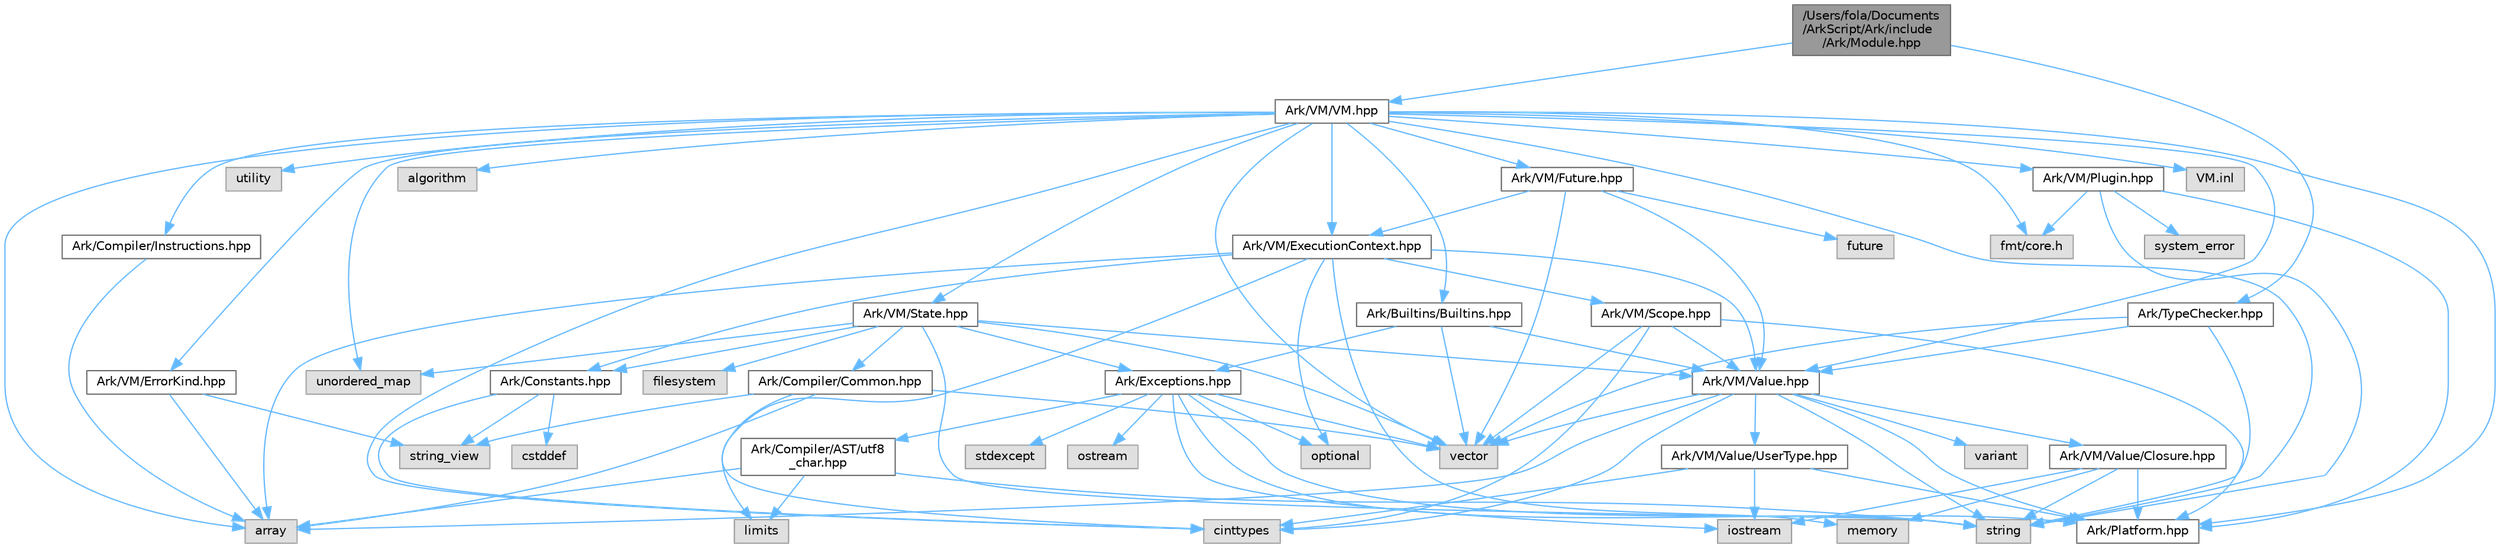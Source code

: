 digraph "/Users/fola/Documents/ArkScript/Ark/include/Ark/Module.hpp"
{
 // INTERACTIVE_SVG=YES
 // LATEX_PDF_SIZE
  bgcolor="transparent";
  edge [fontname=Helvetica,fontsize=10,labelfontname=Helvetica,labelfontsize=10];
  node [fontname=Helvetica,fontsize=10,shape=box,height=0.2,width=0.4];
  Node1 [id="Node000001",label="/Users/fola/Documents\l/ArkScript/Ark/include\l/Ark/Module.hpp",height=0.2,width=0.4,color="gray40", fillcolor="grey60", style="filled", fontcolor="black",tooltip=" "];
  Node1 -> Node2 [id="edge1_Node000001_Node000002",color="steelblue1",style="solid",tooltip=" "];
  Node2 [id="Node000002",label="Ark/VM/VM.hpp",height=0.2,width=0.4,color="grey40", fillcolor="white", style="filled",URL="$d1/d91/VM_8hpp.html",tooltip="The ArkScript virtual machine."];
  Node2 -> Node3 [id="edge2_Node000002_Node000003",color="steelblue1",style="solid",tooltip=" "];
  Node3 [id="Node000003",label="array",height=0.2,width=0.4,color="grey60", fillcolor="#E0E0E0", style="filled",tooltip=" "];
  Node2 -> Node4 [id="edge3_Node000002_Node000004",color="steelblue1",style="solid",tooltip=" "];
  Node4 [id="Node000004",label="vector",height=0.2,width=0.4,color="grey60", fillcolor="#E0E0E0", style="filled",tooltip=" "];
  Node2 -> Node5 [id="edge4_Node000002_Node000005",color="steelblue1",style="solid",tooltip=" "];
  Node5 [id="Node000005",label="string",height=0.2,width=0.4,color="grey60", fillcolor="#E0E0E0", style="filled",tooltip=" "];
  Node2 -> Node6 [id="edge5_Node000002_Node000006",color="steelblue1",style="solid",tooltip=" "];
  Node6 [id="Node000006",label="utility",height=0.2,width=0.4,color="grey60", fillcolor="#E0E0E0", style="filled",tooltip=" "];
  Node2 -> Node7 [id="edge6_Node000002_Node000007",color="steelblue1",style="solid",tooltip=" "];
  Node7 [id="Node000007",label="cinttypes",height=0.2,width=0.4,color="grey60", fillcolor="#E0E0E0", style="filled",tooltip=" "];
  Node2 -> Node8 [id="edge7_Node000002_Node000008",color="steelblue1",style="solid",tooltip=" "];
  Node8 [id="Node000008",label="unordered_map",height=0.2,width=0.4,color="grey60", fillcolor="#E0E0E0", style="filled",tooltip=" "];
  Node2 -> Node9 [id="edge8_Node000002_Node000009",color="steelblue1",style="solid",tooltip=" "];
  Node9 [id="Node000009",label="algorithm",height=0.2,width=0.4,color="grey60", fillcolor="#E0E0E0", style="filled",tooltip=" "];
  Node2 -> Node10 [id="edge9_Node000002_Node000010",color="steelblue1",style="solid",tooltip=" "];
  Node10 [id="Node000010",label="fmt/core.h",height=0.2,width=0.4,color="grey60", fillcolor="#E0E0E0", style="filled",tooltip=" "];
  Node2 -> Node11 [id="edge10_Node000002_Node000011",color="steelblue1",style="solid",tooltip=" "];
  Node11 [id="Node000011",label="Ark/Compiler/Instructions.hpp",height=0.2,width=0.4,color="grey40", fillcolor="white", style="filled",URL="$d8/daa/Instructions_8hpp.html",tooltip="The different instructions used by the compiler and virtual machine."];
  Node11 -> Node3 [id="edge11_Node000011_Node000003",color="steelblue1",style="solid",tooltip=" "];
  Node2 -> Node12 [id="edge12_Node000002_Node000012",color="steelblue1",style="solid",tooltip=" "];
  Node12 [id="Node000012",label="Ark/VM/Value.hpp",height=0.2,width=0.4,color="grey40", fillcolor="white", style="filled",URL="$de/dfd/Value_8hpp.html",tooltip=" "];
  Node12 -> Node4 [id="edge13_Node000012_Node000004",color="steelblue1",style="solid",tooltip=" "];
  Node12 -> Node13 [id="edge14_Node000012_Node000013",color="steelblue1",style="solid",tooltip=" "];
  Node13 [id="Node000013",label="variant",height=0.2,width=0.4,color="grey60", fillcolor="#E0E0E0", style="filled",tooltip=" "];
  Node12 -> Node5 [id="edge15_Node000012_Node000005",color="steelblue1",style="solid",tooltip=" "];
  Node12 -> Node7 [id="edge16_Node000012_Node000007",color="steelblue1",style="solid",tooltip=" "];
  Node12 -> Node3 [id="edge17_Node000012_Node000003",color="steelblue1",style="solid",tooltip=" "];
  Node12 -> Node14 [id="edge18_Node000012_Node000014",color="steelblue1",style="solid",tooltip=" "];
  Node14 [id="Node000014",label="Ark/VM/Value/Closure.hpp",height=0.2,width=0.4,color="grey40", fillcolor="white", style="filled",URL="$dc/dd5/Closure_8hpp.html",tooltip="Subtype of the value type, handling closures."];
  Node14 -> Node15 [id="edge19_Node000014_Node000015",color="steelblue1",style="solid",tooltip=" "];
  Node15 [id="Node000015",label="memory",height=0.2,width=0.4,color="grey60", fillcolor="#E0E0E0", style="filled",tooltip=" "];
  Node14 -> Node16 [id="edge20_Node000014_Node000016",color="steelblue1",style="solid",tooltip=" "];
  Node16 [id="Node000016",label="iostream",height=0.2,width=0.4,color="grey60", fillcolor="#E0E0E0", style="filled",tooltip=" "];
  Node14 -> Node5 [id="edge21_Node000014_Node000005",color="steelblue1",style="solid",tooltip=" "];
  Node14 -> Node17 [id="edge22_Node000014_Node000017",color="steelblue1",style="solid",tooltip=" "];
  Node17 [id="Node000017",label="Ark/Platform.hpp",height=0.2,width=0.4,color="grey40", fillcolor="white", style="filled",URL="$d5/d40/Platform_8hpp.html",tooltip="ArkScript configuration macros."];
  Node12 -> Node18 [id="edge23_Node000012_Node000018",color="steelblue1",style="solid",tooltip=" "];
  Node18 [id="Node000018",label="Ark/VM/Value/UserType.hpp",height=0.2,width=0.4,color="grey40", fillcolor="white", style="filled",URL="$dc/d3d/UserType_8hpp.html",tooltip="Subtype of the value, capable of handling any C++ type."];
  Node18 -> Node16 [id="edge24_Node000018_Node000016",color="steelblue1",style="solid",tooltip=" "];
  Node18 -> Node7 [id="edge25_Node000018_Node000007",color="steelblue1",style="solid",tooltip=" "];
  Node18 -> Node17 [id="edge26_Node000018_Node000017",color="steelblue1",style="solid",tooltip=" "];
  Node12 -> Node17 [id="edge27_Node000012_Node000017",color="steelblue1",style="solid",tooltip=" "];
  Node2 -> Node19 [id="edge28_Node000002_Node000019",color="steelblue1",style="solid",tooltip=" "];
  Node19 [id="Node000019",label="Ark/VM/State.hpp",height=0.2,width=0.4,color="grey40", fillcolor="white", style="filled",URL="$d0/db5/State_8hpp.html",tooltip="State used by the virtual machine: it loads the bytecode, can compile it if needed,..."];
  Node19 -> Node5 [id="edge29_Node000019_Node000005",color="steelblue1",style="solid",tooltip=" "];
  Node19 -> Node4 [id="edge30_Node000019_Node000004",color="steelblue1",style="solid",tooltip=" "];
  Node19 -> Node8 [id="edge31_Node000019_Node000008",color="steelblue1",style="solid",tooltip=" "];
  Node19 -> Node20 [id="edge32_Node000019_Node000020",color="steelblue1",style="solid",tooltip=" "];
  Node20 [id="Node000020",label="filesystem",height=0.2,width=0.4,color="grey60", fillcolor="#E0E0E0", style="filled",tooltip=" "];
  Node19 -> Node21 [id="edge33_Node000019_Node000021",color="steelblue1",style="solid",tooltip=" "];
  Node21 [id="Node000021",label="Ark/Constants.hpp",height=0.2,width=0.4,color="grey40", fillcolor="white", style="filled",URL="$d6/de9/Constants_8hpp.html",tooltip="Constants used by ArkScript."];
  Node21 -> Node22 [id="edge34_Node000021_Node000022",color="steelblue1",style="solid",tooltip=" "];
  Node22 [id="Node000022",label="string_view",height=0.2,width=0.4,color="grey60", fillcolor="#E0E0E0", style="filled",tooltip=" "];
  Node21 -> Node7 [id="edge35_Node000021_Node000007",color="steelblue1",style="solid",tooltip=" "];
  Node21 -> Node23 [id="edge36_Node000021_Node000023",color="steelblue1",style="solid",tooltip=" "];
  Node23 [id="Node000023",label="cstddef",height=0.2,width=0.4,color="grey60", fillcolor="#E0E0E0", style="filled",tooltip=" "];
  Node19 -> Node12 [id="edge37_Node000019_Node000012",color="steelblue1",style="solid",tooltip=" "];
  Node19 -> Node24 [id="edge38_Node000019_Node000024",color="steelblue1",style="solid",tooltip=" "];
  Node24 [id="Node000024",label="Ark/Compiler/Common.hpp",height=0.2,width=0.4,color="grey40", fillcolor="white", style="filled",URL="$d8/ddd/Common_8hpp.html",tooltip="Common code for the compiler."];
  Node24 -> Node3 [id="edge39_Node000024_Node000003",color="steelblue1",style="solid",tooltip=" "];
  Node24 -> Node22 [id="edge40_Node000024_Node000022",color="steelblue1",style="solid",tooltip=" "];
  Node24 -> Node4 [id="edge41_Node000024_Node000004",color="steelblue1",style="solid",tooltip=" "];
  Node24 -> Node7 [id="edge42_Node000024_Node000007",color="steelblue1",style="solid",tooltip=" "];
  Node19 -> Node25 [id="edge43_Node000019_Node000025",color="steelblue1",style="solid",tooltip=" "];
  Node25 [id="Node000025",label="Ark/Exceptions.hpp",height=0.2,width=0.4,color="grey40", fillcolor="white", style="filled",URL="$d2/de9/Exceptions_8hpp.html",tooltip="ArkScript homemade exceptions."];
  Node25 -> Node5 [id="edge44_Node000025_Node000005",color="steelblue1",style="solid",tooltip=" "];
  Node25 -> Node4 [id="edge45_Node000025_Node000004",color="steelblue1",style="solid",tooltip=" "];
  Node25 -> Node26 [id="edge46_Node000025_Node000026",color="steelblue1",style="solid",tooltip=" "];
  Node26 [id="Node000026",label="stdexcept",height=0.2,width=0.4,color="grey60", fillcolor="#E0E0E0", style="filled",tooltip=" "];
  Node25 -> Node27 [id="edge47_Node000025_Node000027",color="steelblue1",style="solid",tooltip=" "];
  Node27 [id="Node000027",label="optional",height=0.2,width=0.4,color="grey60", fillcolor="#E0E0E0", style="filled",tooltip=" "];
  Node25 -> Node28 [id="edge48_Node000025_Node000028",color="steelblue1",style="solid",tooltip=" "];
  Node28 [id="Node000028",label="ostream",height=0.2,width=0.4,color="grey60", fillcolor="#E0E0E0", style="filled",tooltip=" "];
  Node25 -> Node16 [id="edge49_Node000025_Node000016",color="steelblue1",style="solid",tooltip=" "];
  Node25 -> Node29 [id="edge50_Node000025_Node000029",color="steelblue1",style="solid",tooltip=" "];
  Node29 [id="Node000029",label="Ark/Compiler/AST/utf8\l_char.hpp",height=0.2,width=0.4,color="grey40", fillcolor="white", style="filled",URL="$db/d4e/utf8__char_8hpp.html",tooltip=" "];
  Node29 -> Node3 [id="edge51_Node000029_Node000003",color="steelblue1",style="solid",tooltip=" "];
  Node29 -> Node5 [id="edge52_Node000029_Node000005",color="steelblue1",style="solid",tooltip=" "];
  Node29 -> Node30 [id="edge53_Node000029_Node000030",color="steelblue1",style="solid",tooltip=" "];
  Node30 [id="Node000030",label="limits",height=0.2,width=0.4,color="grey60", fillcolor="#E0E0E0", style="filled",tooltip=" "];
  Node25 -> Node17 [id="edge54_Node000025_Node000017",color="steelblue1",style="solid",tooltip=" "];
  Node2 -> Node31 [id="edge55_Node000002_Node000031",color="steelblue1",style="solid",tooltip=" "];
  Node31 [id="Node000031",label="Ark/VM/ErrorKind.hpp",height=0.2,width=0.4,color="grey40", fillcolor="white", style="filled",URL="$de/df9/ErrorKind_8hpp.html",tooltip=" "];
  Node31 -> Node3 [id="edge56_Node000031_Node000003",color="steelblue1",style="solid",tooltip=" "];
  Node31 -> Node22 [id="edge57_Node000031_Node000022",color="steelblue1",style="solid",tooltip=" "];
  Node2 -> Node32 [id="edge58_Node000002_Node000032",color="steelblue1",style="solid",tooltip=" "];
  Node32 [id="Node000032",label="Ark/VM/ExecutionContext.hpp",height=0.2,width=0.4,color="grey40", fillcolor="white", style="filled",URL="$db/df6/ExecutionContext_8hpp.html",tooltip="Keeping track of the internal data needed by the VM."];
  Node32 -> Node3 [id="edge59_Node000032_Node000003",color="steelblue1",style="solid",tooltip=" "];
  Node32 -> Node30 [id="edge60_Node000032_Node000030",color="steelblue1",style="solid",tooltip=" "];
  Node32 -> Node15 [id="edge61_Node000032_Node000015",color="steelblue1",style="solid",tooltip=" "];
  Node32 -> Node27 [id="edge62_Node000032_Node000027",color="steelblue1",style="solid",tooltip=" "];
  Node32 -> Node21 [id="edge63_Node000032_Node000021",color="steelblue1",style="solid",tooltip=" "];
  Node32 -> Node12 [id="edge64_Node000032_Node000012",color="steelblue1",style="solid",tooltip=" "];
  Node32 -> Node33 [id="edge65_Node000032_Node000033",color="steelblue1",style="solid",tooltip=" "];
  Node33 [id="Node000033",label="Ark/VM/Scope.hpp",height=0.2,width=0.4,color="grey40", fillcolor="white", style="filled",URL="$d8/dcd/Scope_8hpp.html",tooltip="The virtual machine scope system."];
  Node33 -> Node4 [id="edge66_Node000033_Node000004",color="steelblue1",style="solid",tooltip=" "];
  Node33 -> Node7 [id="edge67_Node000033_Node000007",color="steelblue1",style="solid",tooltip=" "];
  Node33 -> Node17 [id="edge68_Node000033_Node000017",color="steelblue1",style="solid",tooltip=" "];
  Node33 -> Node12 [id="edge69_Node000033_Node000012",color="steelblue1",style="solid",tooltip=" "];
  Node2 -> Node34 [id="edge70_Node000002_Node000034",color="steelblue1",style="solid",tooltip=" "];
  Node34 [id="Node000034",label="Ark/Builtins/Builtins.hpp",height=0.2,width=0.4,color="grey40", fillcolor="white", style="filled",URL="$da/d84/Builtins_8hpp.html",tooltip="Host the declaration of all the ArkScript builtins."];
  Node34 -> Node4 [id="edge71_Node000034_Node000004",color="steelblue1",style="solid",tooltip=" "];
  Node34 -> Node12 [id="edge72_Node000034_Node000012",color="steelblue1",style="solid",tooltip=" "];
  Node34 -> Node25 [id="edge73_Node000034_Node000025",color="steelblue1",style="solid",tooltip=" "];
  Node2 -> Node17 [id="edge74_Node000002_Node000017",color="steelblue1",style="solid",tooltip=" "];
  Node2 -> Node35 [id="edge75_Node000002_Node000035",color="steelblue1",style="solid",tooltip=" "];
  Node35 [id="Node000035",label="Ark/VM/Plugin.hpp",height=0.2,width=0.4,color="grey40", fillcolor="white", style="filled",URL="$db/d0e/Plugin_8hpp.html",tooltip="Loads .dll/.so/.dynlib files."];
  Node35 -> Node17 [id="edge76_Node000035_Node000017",color="steelblue1",style="solid",tooltip=" "];
  Node35 -> Node5 [id="edge77_Node000035_Node000005",color="steelblue1",style="solid",tooltip=" "];
  Node35 -> Node36 [id="edge78_Node000035_Node000036",color="steelblue1",style="solid",tooltip=" "];
  Node36 [id="Node000036",label="system_error",height=0.2,width=0.4,color="grey60", fillcolor="#E0E0E0", style="filled",tooltip=" "];
  Node35 -> Node10 [id="edge79_Node000035_Node000010",color="steelblue1",style="solid",tooltip=" "];
  Node2 -> Node37 [id="edge80_Node000002_Node000037",color="steelblue1",style="solid",tooltip=" "];
  Node37 [id="Node000037",label="Ark/VM/Future.hpp",height=0.2,width=0.4,color="grey40", fillcolor="white", style="filled",URL="$d0/dda/Future_8hpp.html",tooltip=" "];
  Node37 -> Node38 [id="edge81_Node000037_Node000038",color="steelblue1",style="solid",tooltip=" "];
  Node38 [id="Node000038",label="future",height=0.2,width=0.4,color="grey60", fillcolor="#E0E0E0", style="filled",tooltip=" "];
  Node37 -> Node4 [id="edge82_Node000037_Node000004",color="steelblue1",style="solid",tooltip=" "];
  Node37 -> Node12 [id="edge83_Node000037_Node000012",color="steelblue1",style="solid",tooltip=" "];
  Node37 -> Node32 [id="edge84_Node000037_Node000032",color="steelblue1",style="solid",tooltip=" "];
  Node2 -> Node39 [id="edge85_Node000002_Node000039",color="steelblue1",style="solid",tooltip=" "];
  Node39 [id="Node000039",label="VM.inl",height=0.2,width=0.4,color="grey60", fillcolor="#E0E0E0", style="filled",tooltip=" "];
  Node1 -> Node40 [id="edge86_Node000001_Node000040",color="steelblue1",style="solid",tooltip=" "];
  Node40 [id="Node000040",label="Ark/TypeChecker.hpp",height=0.2,width=0.4,color="grey40", fillcolor="white", style="filled",URL="$db/d5e/TypeChecker_8hpp.html",tooltip=" "];
  Node40 -> Node5 [id="edge87_Node000040_Node000005",color="steelblue1",style="solid",tooltip=" "];
  Node40 -> Node4 [id="edge88_Node000040_Node000004",color="steelblue1",style="solid",tooltip=" "];
  Node40 -> Node12 [id="edge89_Node000040_Node000012",color="steelblue1",style="solid",tooltip=" "];
}

